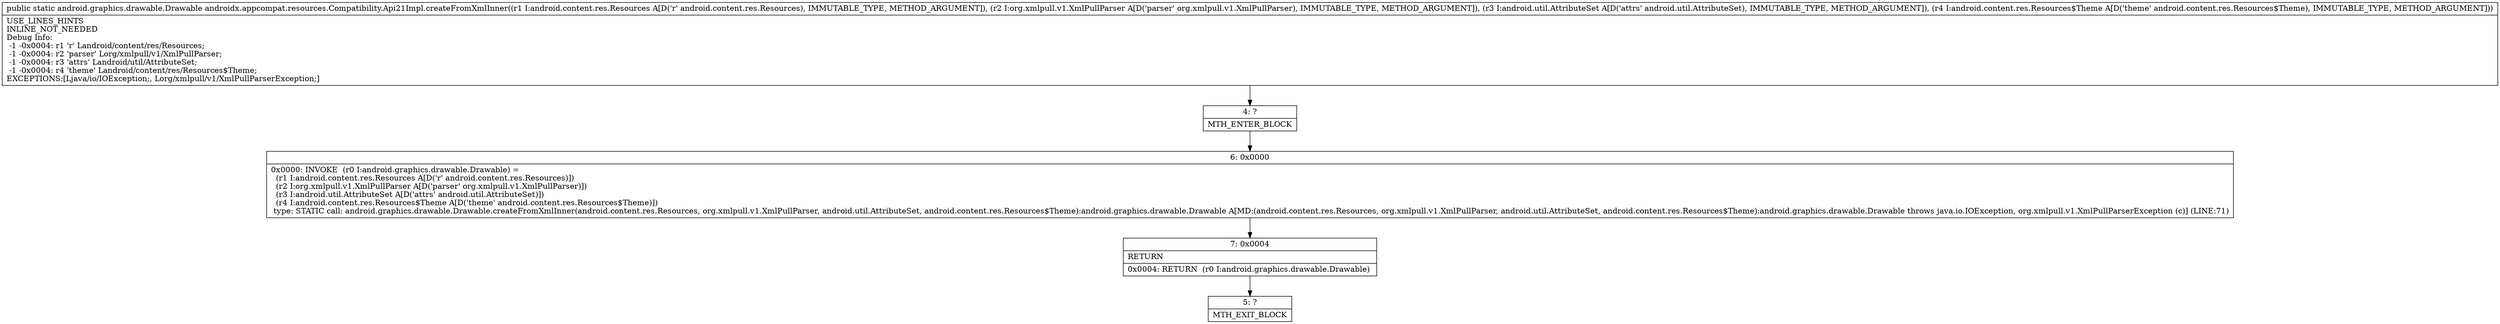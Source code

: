 digraph "CFG forandroidx.appcompat.resources.Compatibility.Api21Impl.createFromXmlInner(Landroid\/content\/res\/Resources;Lorg\/xmlpull\/v1\/XmlPullParser;Landroid\/util\/AttributeSet;Landroid\/content\/res\/Resources$Theme;)Landroid\/graphics\/drawable\/Drawable;" {
Node_4 [shape=record,label="{4\:\ ?|MTH_ENTER_BLOCK\l}"];
Node_6 [shape=record,label="{6\:\ 0x0000|0x0000: INVOKE  (r0 I:android.graphics.drawable.Drawable) = \l  (r1 I:android.content.res.Resources A[D('r' android.content.res.Resources)])\l  (r2 I:org.xmlpull.v1.XmlPullParser A[D('parser' org.xmlpull.v1.XmlPullParser)])\l  (r3 I:android.util.AttributeSet A[D('attrs' android.util.AttributeSet)])\l  (r4 I:android.content.res.Resources$Theme A[D('theme' android.content.res.Resources$Theme)])\l type: STATIC call: android.graphics.drawable.Drawable.createFromXmlInner(android.content.res.Resources, org.xmlpull.v1.XmlPullParser, android.util.AttributeSet, android.content.res.Resources$Theme):android.graphics.drawable.Drawable A[MD:(android.content.res.Resources, org.xmlpull.v1.XmlPullParser, android.util.AttributeSet, android.content.res.Resources$Theme):android.graphics.drawable.Drawable throws java.io.IOException, org.xmlpull.v1.XmlPullParserException (c)] (LINE:71)\l}"];
Node_7 [shape=record,label="{7\:\ 0x0004|RETURN\l|0x0004: RETURN  (r0 I:android.graphics.drawable.Drawable) \l}"];
Node_5 [shape=record,label="{5\:\ ?|MTH_EXIT_BLOCK\l}"];
MethodNode[shape=record,label="{public static android.graphics.drawable.Drawable androidx.appcompat.resources.Compatibility.Api21Impl.createFromXmlInner((r1 I:android.content.res.Resources A[D('r' android.content.res.Resources), IMMUTABLE_TYPE, METHOD_ARGUMENT]), (r2 I:org.xmlpull.v1.XmlPullParser A[D('parser' org.xmlpull.v1.XmlPullParser), IMMUTABLE_TYPE, METHOD_ARGUMENT]), (r3 I:android.util.AttributeSet A[D('attrs' android.util.AttributeSet), IMMUTABLE_TYPE, METHOD_ARGUMENT]), (r4 I:android.content.res.Resources$Theme A[D('theme' android.content.res.Resources$Theme), IMMUTABLE_TYPE, METHOD_ARGUMENT]))  | USE_LINES_HINTS\lINLINE_NOT_NEEDED\lDebug Info:\l  \-1 \-0x0004: r1 'r' Landroid\/content\/res\/Resources;\l  \-1 \-0x0004: r2 'parser' Lorg\/xmlpull\/v1\/XmlPullParser;\l  \-1 \-0x0004: r3 'attrs' Landroid\/util\/AttributeSet;\l  \-1 \-0x0004: r4 'theme' Landroid\/content\/res\/Resources$Theme;\lEXCEPTIONS:[Ljava\/io\/IOException;, Lorg\/xmlpull\/v1\/XmlPullParserException;]\l}"];
MethodNode -> Node_4;Node_4 -> Node_6;
Node_6 -> Node_7;
Node_7 -> Node_5;
}

